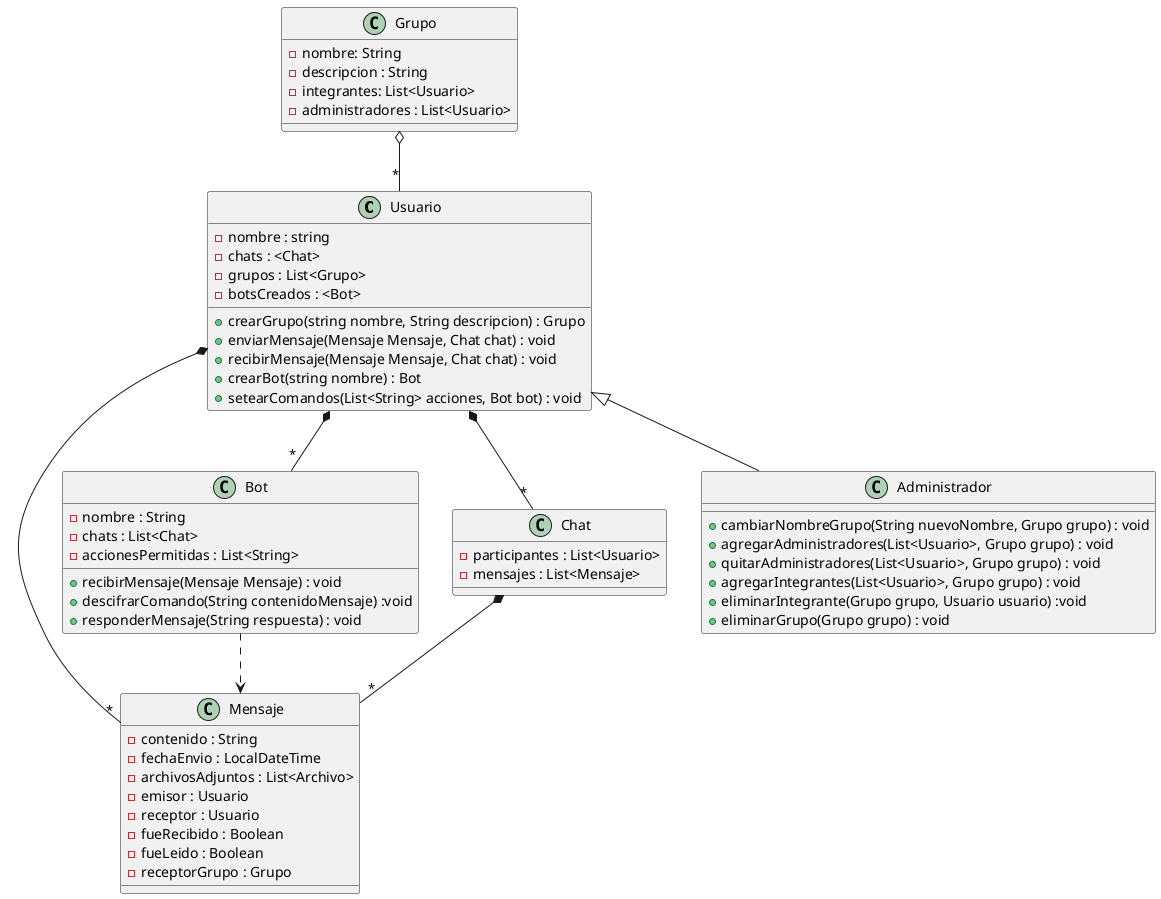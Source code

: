 @startuml DCL

Usuario  *-- "*" Mensaje
Usuario *-- "*" Bot
Usuario *-- "*" Chat
Chat *-- "*" Mensaje
Grupo o-- "*" Usuario
Bot ..> Mensaje

class Usuario {
    - nombre : string
    - chats : <Chat>
    - grupos : List<Grupo>
    - botsCreados : <Bot>

    + crearGrupo(string nombre, String descripcion) : Grupo
    + enviarMensaje(Mensaje Mensaje, Chat chat) : void
    + recibirMensaje(Mensaje Mensaje, Chat chat) : void
    + crearBot(string nombre) : Bot
    + setearComandos(List<String> acciones, Bot bot) : void
}

class Administrador extends Usuario {
    + cambiarNombreGrupo(String nuevoNombre, Grupo grupo) : void
    + agregarAdministradores(List<Usuario>, Grupo grupo) : void
    + quitarAdministradores(List<Usuario>, Grupo grupo) : void
    + agregarIntegrantes(List<Usuario>, Grupo grupo) : void
    + eliminarIntegrante(Grupo grupo, Usuario usuario) :void
    + eliminarGrupo(Grupo grupo) : void
}

class Mensaje {
    - contenido : String
    - fechaEnvio : LocalDateTime
    - archivosAdjuntos : List<Archivo>
    - emisor : Usuario
    - receptor : Usuario
    - fueRecibido : Boolean
    - fueLeido : Boolean
    - receptorGrupo : Grupo
}

class Chat {
    - participantes : List<Usuario>
    - mensajes : List<Mensaje>
}

class Grupo {
    - nombre: String
    - descripcion : String
    - integrantes: List<Usuario>
    - administradores : List<Usuario>
}

class Bot {
    - nombre : String
    - chats : List<Chat>
    - accionesPermitidas : List<String>

    + recibirMensaje(Mensaje Mensaje) : void
    + descifrarComando(String contenidoMensaje) :void
    + responderMensaje(String respuesta) : void
}

@enduml

